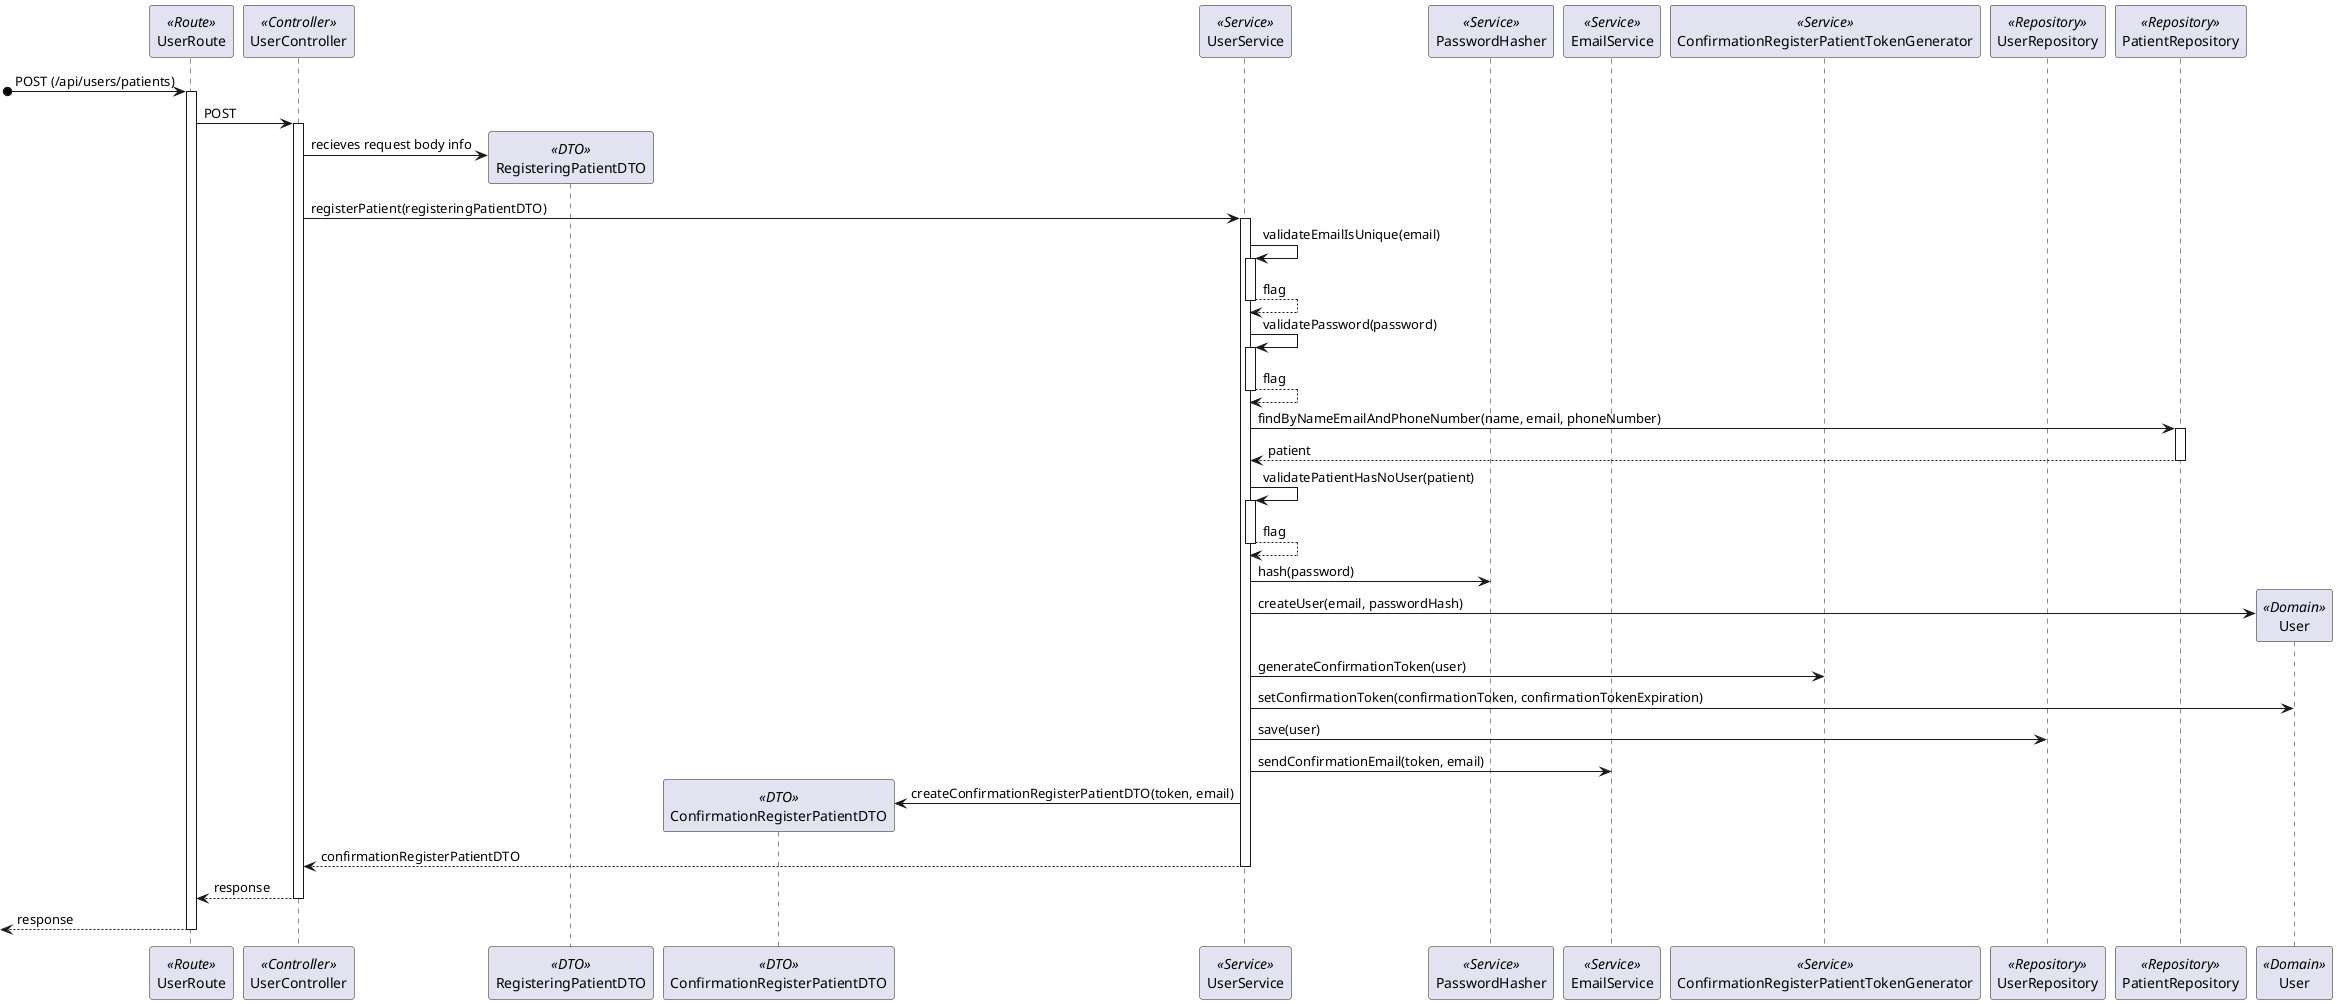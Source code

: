 ```plantuml
@startuml Process_View_Prior_Confirmation
participant UserRoute as Route <<Route>>
participant UserController as Controller <<Controller>>
participant RegisteringPatientDTO as DTO <<DTO>>
participant ConfirmationRegisterPatientDTO as ConfirmationDTO <<DTO>>
participant UserService as Service <<Service>>
participant PasswordHasher as Hasher <<Service>>
participant EmailService as EmailService <<Service>>
participant ConfirmationRegisterPatientTokenGenerator as TokenGenerator <<Service>>
participant UserRepository as Repository <<Repository>>
participant PatientRepository as PatientRepository <<Repository>> 
participant User as Domain <<Domain>>
[o-> Route: POST (/api/users/patients)
activate Route
Route -> Controller : POST
activate Controller
Controller -> DTO** : recieves request body info
Controller -> Service : registerPatient(registeringPatientDTO)
activate Service
Service -> Service : validateEmailIsUnique(email)
activate Service
return flag
Service -> Service : validatePassword(password)
activate Service
return flag
Service -> PatientRepository : findByNameEmailAndPhoneNumber(name, email, phoneNumber)
activate PatientRepository
return patient
Service -> Service : validatePatientHasNoUser(patient)
activate Service
return flag
Service -> Hasher : hash(password)
Service -> Domain** : createUser(email, passwordHash)
Service -> TokenGenerator : generateConfirmationToken(user)
Service -> Domain : setConfirmationToken(confirmationToken, confirmationTokenExpiration)
Service -> Repository : save(user)
Service -> EmailService : sendConfirmationEmail(token, email)
Service -> ConfirmationDTO** : createConfirmationRegisterPatientDTO(token, email)
Service --> Controller : confirmationRegisterPatientDTO
deactivate Service
Controller --> Route : response
deactivate Controller
<-- Route : response
deactivate Route


@enduml
```